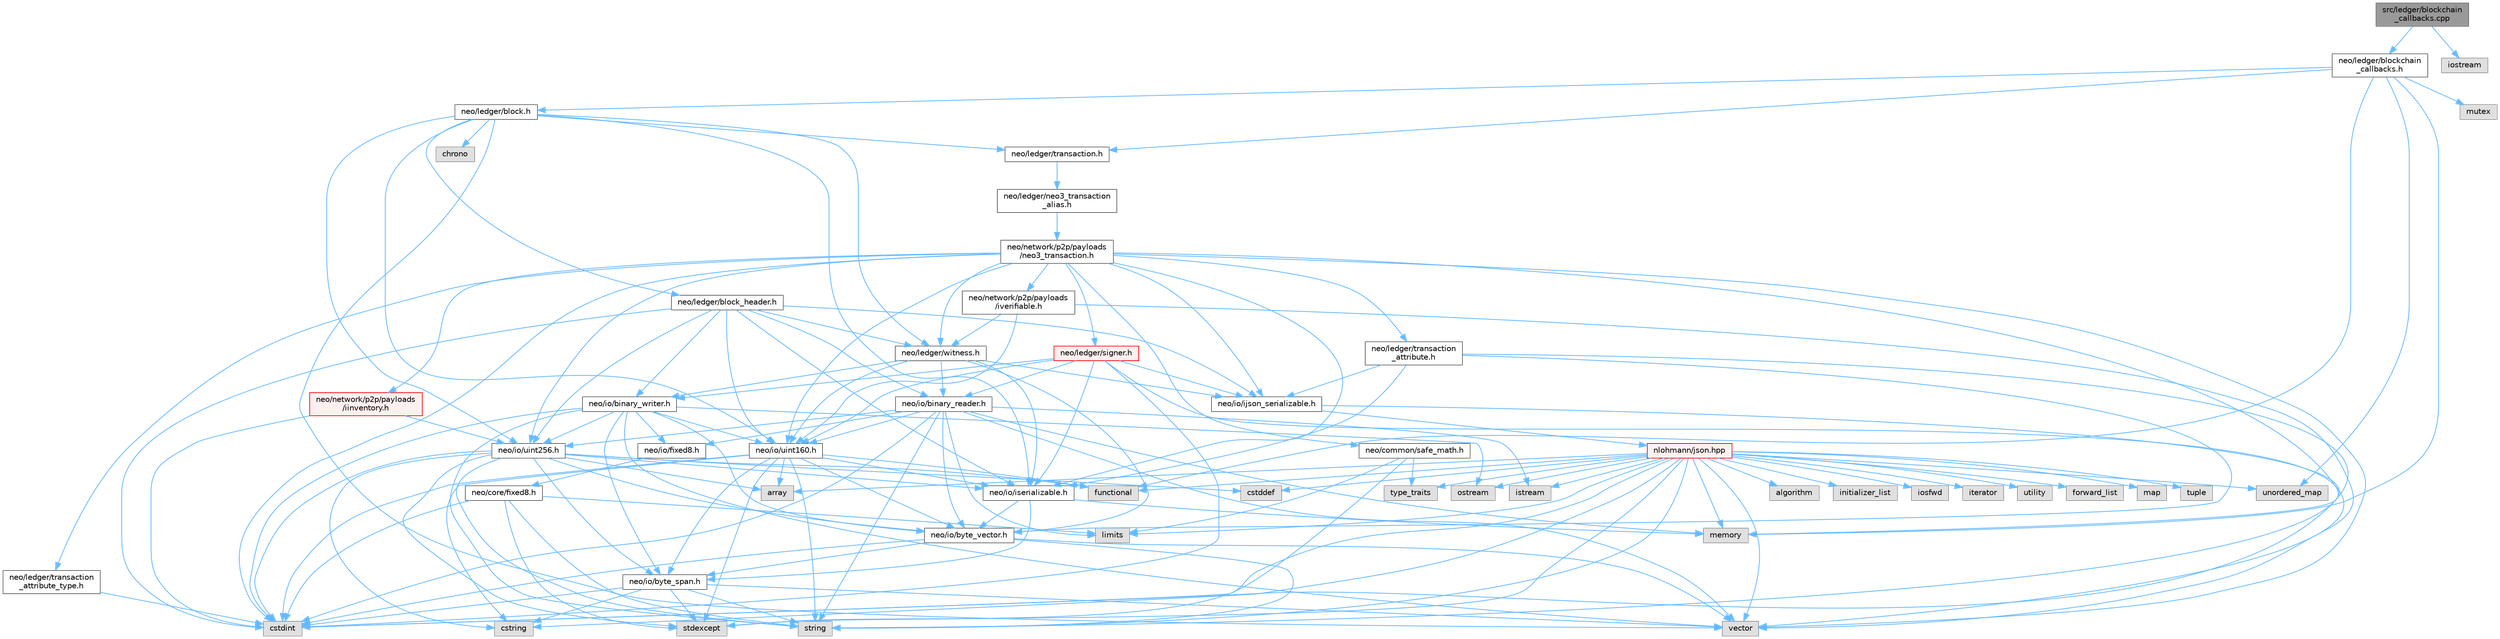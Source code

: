 digraph "src/ledger/blockchain_callbacks.cpp"
{
 // LATEX_PDF_SIZE
  bgcolor="transparent";
  edge [fontname=Helvetica,fontsize=10,labelfontname=Helvetica,labelfontsize=10];
  node [fontname=Helvetica,fontsize=10,shape=box,height=0.2,width=0.4];
  Node1 [id="Node000001",label="src/ledger/blockchain\l_callbacks.cpp",height=0.2,width=0.4,color="gray40", fillcolor="grey60", style="filled", fontcolor="black",tooltip=" "];
  Node1 -> Node2 [id="edge146_Node000001_Node000002",color="steelblue1",style="solid",tooltip=" "];
  Node2 [id="Node000002",label="neo/ledger/blockchain\l_callbacks.h",height=0.2,width=0.4,color="grey40", fillcolor="white", style="filled",URL="$blockchain__callbacks_8h.html",tooltip=" "];
  Node2 -> Node3 [id="edge147_Node000002_Node000003",color="steelblue1",style="solid",tooltip=" "];
  Node3 [id="Node000003",label="neo/ledger/block.h",height=0.2,width=0.4,color="grey40", fillcolor="white", style="filled",URL="$ledger_2block_8h.html",tooltip=" "];
  Node3 -> Node4 [id="edge148_Node000003_Node000004",color="steelblue1",style="solid",tooltip=" "];
  Node4 [id="Node000004",label="neo/io/iserializable.h",height=0.2,width=0.4,color="grey40", fillcolor="white", style="filled",URL="$iserializable_8h.html",tooltip=" "];
  Node4 -> Node5 [id="edge149_Node000004_Node000005",color="steelblue1",style="solid",tooltip=" "];
  Node5 [id="Node000005",label="neo/io/byte_span.h",height=0.2,width=0.4,color="grey40", fillcolor="white", style="filled",URL="$io_2byte__span_8h.html",tooltip=" "];
  Node5 -> Node6 [id="edge150_Node000005_Node000006",color="steelblue1",style="solid",tooltip=" "];
  Node6 [id="Node000006",label="cstdint",height=0.2,width=0.4,color="grey60", fillcolor="#E0E0E0", style="filled",tooltip=" "];
  Node5 -> Node7 [id="edge151_Node000005_Node000007",color="steelblue1",style="solid",tooltip=" "];
  Node7 [id="Node000007",label="cstring",height=0.2,width=0.4,color="grey60", fillcolor="#E0E0E0", style="filled",tooltip=" "];
  Node5 -> Node8 [id="edge152_Node000005_Node000008",color="steelblue1",style="solid",tooltip=" "];
  Node8 [id="Node000008",label="stdexcept",height=0.2,width=0.4,color="grey60", fillcolor="#E0E0E0", style="filled",tooltip=" "];
  Node5 -> Node9 [id="edge153_Node000005_Node000009",color="steelblue1",style="solid",tooltip=" "];
  Node9 [id="Node000009",label="string",height=0.2,width=0.4,color="grey60", fillcolor="#E0E0E0", style="filled",tooltip=" "];
  Node5 -> Node10 [id="edge154_Node000005_Node000010",color="steelblue1",style="solid",tooltip=" "];
  Node10 [id="Node000010",label="vector",height=0.2,width=0.4,color="grey60", fillcolor="#E0E0E0", style="filled",tooltip=" "];
  Node4 -> Node11 [id="edge155_Node000004_Node000011",color="steelblue1",style="solid",tooltip=" "];
  Node11 [id="Node000011",label="neo/io/byte_vector.h",height=0.2,width=0.4,color="grey40", fillcolor="white", style="filled",URL="$io_2byte__vector_8h.html",tooltip=" "];
  Node11 -> Node5 [id="edge156_Node000011_Node000005",color="steelblue1",style="solid",tooltip=" "];
  Node11 -> Node6 [id="edge157_Node000011_Node000006",color="steelblue1",style="solid",tooltip=" "];
  Node11 -> Node9 [id="edge158_Node000011_Node000009",color="steelblue1",style="solid",tooltip=" "];
  Node11 -> Node10 [id="edge159_Node000011_Node000010",color="steelblue1",style="solid",tooltip=" "];
  Node4 -> Node12 [id="edge160_Node000004_Node000012",color="steelblue1",style="solid",tooltip=" "];
  Node12 [id="Node000012",label="memory",height=0.2,width=0.4,color="grey60", fillcolor="#E0E0E0", style="filled",tooltip=" "];
  Node3 -> Node13 [id="edge161_Node000003_Node000013",color="steelblue1",style="solid",tooltip=" "];
  Node13 [id="Node000013",label="neo/io/uint160.h",height=0.2,width=0.4,color="grey40", fillcolor="white", style="filled",URL="$uint160_8h.html",tooltip=" "];
  Node13 -> Node5 [id="edge162_Node000013_Node000005",color="steelblue1",style="solid",tooltip=" "];
  Node13 -> Node11 [id="edge163_Node000013_Node000011",color="steelblue1",style="solid",tooltip=" "];
  Node13 -> Node4 [id="edge164_Node000013_Node000004",color="steelblue1",style="solid",tooltip=" "];
  Node13 -> Node14 [id="edge165_Node000013_Node000014",color="steelblue1",style="solid",tooltip=" "];
  Node14 [id="Node000014",label="array",height=0.2,width=0.4,color="grey60", fillcolor="#E0E0E0", style="filled",tooltip=" "];
  Node13 -> Node6 [id="edge166_Node000013_Node000006",color="steelblue1",style="solid",tooltip=" "];
  Node13 -> Node7 [id="edge167_Node000013_Node000007",color="steelblue1",style="solid",tooltip=" "];
  Node13 -> Node15 [id="edge168_Node000013_Node000015",color="steelblue1",style="solid",tooltip=" "];
  Node15 [id="Node000015",label="functional",height=0.2,width=0.4,color="grey60", fillcolor="#E0E0E0", style="filled",tooltip=" "];
  Node13 -> Node8 [id="edge169_Node000013_Node000008",color="steelblue1",style="solid",tooltip=" "];
  Node13 -> Node9 [id="edge170_Node000013_Node000009",color="steelblue1",style="solid",tooltip=" "];
  Node3 -> Node16 [id="edge171_Node000003_Node000016",color="steelblue1",style="solid",tooltip=" "];
  Node16 [id="Node000016",label="neo/io/uint256.h",height=0.2,width=0.4,color="grey40", fillcolor="white", style="filled",URL="$uint256_8h.html",tooltip=" "];
  Node16 -> Node5 [id="edge172_Node000016_Node000005",color="steelblue1",style="solid",tooltip=" "];
  Node16 -> Node11 [id="edge173_Node000016_Node000011",color="steelblue1",style="solid",tooltip=" "];
  Node16 -> Node4 [id="edge174_Node000016_Node000004",color="steelblue1",style="solid",tooltip=" "];
  Node16 -> Node14 [id="edge175_Node000016_Node000014",color="steelblue1",style="solid",tooltip=" "];
  Node16 -> Node17 [id="edge176_Node000016_Node000017",color="steelblue1",style="solid",tooltip=" "];
  Node17 [id="Node000017",label="cstddef",height=0.2,width=0.4,color="grey60", fillcolor="#E0E0E0", style="filled",tooltip=" "];
  Node16 -> Node6 [id="edge177_Node000016_Node000006",color="steelblue1",style="solid",tooltip=" "];
  Node16 -> Node7 [id="edge178_Node000016_Node000007",color="steelblue1",style="solid",tooltip=" "];
  Node16 -> Node15 [id="edge179_Node000016_Node000015",color="steelblue1",style="solid",tooltip=" "];
  Node16 -> Node8 [id="edge180_Node000016_Node000008",color="steelblue1",style="solid",tooltip=" "];
  Node16 -> Node9 [id="edge181_Node000016_Node000009",color="steelblue1",style="solid",tooltip=" "];
  Node3 -> Node18 [id="edge182_Node000003_Node000018",color="steelblue1",style="solid",tooltip=" "];
  Node18 [id="Node000018",label="neo/ledger/block_header.h",height=0.2,width=0.4,color="grey40", fillcolor="white", style="filled",URL="$block__header_8h.html",tooltip=" "];
  Node18 -> Node19 [id="edge183_Node000018_Node000019",color="steelblue1",style="solid",tooltip=" "];
  Node19 [id="Node000019",label="neo/io/binary_reader.h",height=0.2,width=0.4,color="grey40", fillcolor="white", style="filled",URL="$binary__reader_8h.html",tooltip=" "];
  Node19 -> Node11 [id="edge184_Node000019_Node000011",color="steelblue1",style="solid",tooltip=" "];
  Node19 -> Node20 [id="edge185_Node000019_Node000020",color="steelblue1",style="solid",tooltip=" "];
  Node20 [id="Node000020",label="neo/io/fixed8.h",height=0.2,width=0.4,color="grey40", fillcolor="white", style="filled",URL="$io_2fixed8_8h.html",tooltip=" "];
  Node20 -> Node21 [id="edge186_Node000020_Node000021",color="steelblue1",style="solid",tooltip=" "];
  Node21 [id="Node000021",label="neo/core/fixed8.h",height=0.2,width=0.4,color="grey40", fillcolor="white", style="filled",URL="$core_2fixed8_8h.html",tooltip=" "];
  Node21 -> Node6 [id="edge187_Node000021_Node000006",color="steelblue1",style="solid",tooltip=" "];
  Node21 -> Node22 [id="edge188_Node000021_Node000022",color="steelblue1",style="solid",tooltip=" "];
  Node22 [id="Node000022",label="limits",height=0.2,width=0.4,color="grey60", fillcolor="#E0E0E0", style="filled",tooltip=" "];
  Node21 -> Node8 [id="edge189_Node000021_Node000008",color="steelblue1",style="solid",tooltip=" "];
  Node21 -> Node9 [id="edge190_Node000021_Node000009",color="steelblue1",style="solid",tooltip=" "];
  Node19 -> Node13 [id="edge191_Node000019_Node000013",color="steelblue1",style="solid",tooltip=" "];
  Node19 -> Node16 [id="edge192_Node000019_Node000016",color="steelblue1",style="solid",tooltip=" "];
  Node19 -> Node6 [id="edge193_Node000019_Node000006",color="steelblue1",style="solid",tooltip=" "];
  Node19 -> Node23 [id="edge194_Node000019_Node000023",color="steelblue1",style="solid",tooltip=" "];
  Node23 [id="Node000023",label="istream",height=0.2,width=0.4,color="grey60", fillcolor="#E0E0E0", style="filled",tooltip=" "];
  Node19 -> Node22 [id="edge195_Node000019_Node000022",color="steelblue1",style="solid",tooltip=" "];
  Node19 -> Node12 [id="edge196_Node000019_Node000012",color="steelblue1",style="solid",tooltip=" "];
  Node19 -> Node9 [id="edge197_Node000019_Node000009",color="steelblue1",style="solid",tooltip=" "];
  Node19 -> Node10 [id="edge198_Node000019_Node000010",color="steelblue1",style="solid",tooltip=" "];
  Node18 -> Node24 [id="edge199_Node000018_Node000024",color="steelblue1",style="solid",tooltip=" "];
  Node24 [id="Node000024",label="neo/io/binary_writer.h",height=0.2,width=0.4,color="grey40", fillcolor="white", style="filled",URL="$binary__writer_8h.html",tooltip=" "];
  Node24 -> Node5 [id="edge200_Node000024_Node000005",color="steelblue1",style="solid",tooltip=" "];
  Node24 -> Node11 [id="edge201_Node000024_Node000011",color="steelblue1",style="solid",tooltip=" "];
  Node24 -> Node20 [id="edge202_Node000024_Node000020",color="steelblue1",style="solid",tooltip=" "];
  Node24 -> Node13 [id="edge203_Node000024_Node000013",color="steelblue1",style="solid",tooltip=" "];
  Node24 -> Node16 [id="edge204_Node000024_Node000016",color="steelblue1",style="solid",tooltip=" "];
  Node24 -> Node6 [id="edge205_Node000024_Node000006",color="steelblue1",style="solid",tooltip=" "];
  Node24 -> Node25 [id="edge206_Node000024_Node000025",color="steelblue1",style="solid",tooltip=" "];
  Node25 [id="Node000025",label="ostream",height=0.2,width=0.4,color="grey60", fillcolor="#E0E0E0", style="filled",tooltip=" "];
  Node24 -> Node9 [id="edge207_Node000024_Node000009",color="steelblue1",style="solid",tooltip=" "];
  Node24 -> Node10 [id="edge208_Node000024_Node000010",color="steelblue1",style="solid",tooltip=" "];
  Node18 -> Node26 [id="edge209_Node000018_Node000026",color="steelblue1",style="solid",tooltip=" "];
  Node26 [id="Node000026",label="neo/io/ijson_serializable.h",height=0.2,width=0.4,color="grey40", fillcolor="white", style="filled",URL="$ijson__serializable_8h.html",tooltip=" "];
  Node26 -> Node27 [id="edge210_Node000026_Node000027",color="steelblue1",style="solid",tooltip=" "];
  Node27 [id="Node000027",label="nlohmann/json.hpp",height=0.2,width=0.4,color="red", fillcolor="#FFF0F0", style="filled",URL="$json_8hpp.html",tooltip=" "];
  Node27 -> Node28 [id="edge211_Node000027_Node000028",color="steelblue1",style="solid",tooltip=" "];
  Node28 [id="Node000028",label="algorithm",height=0.2,width=0.4,color="grey60", fillcolor="#E0E0E0", style="filled",tooltip=" "];
  Node27 -> Node17 [id="edge212_Node000027_Node000017",color="steelblue1",style="solid",tooltip=" "];
  Node27 -> Node15 [id="edge213_Node000027_Node000015",color="steelblue1",style="solid",tooltip=" "];
  Node27 -> Node29 [id="edge214_Node000027_Node000029",color="steelblue1",style="solid",tooltip=" "];
  Node29 [id="Node000029",label="initializer_list",height=0.2,width=0.4,color="grey60", fillcolor="#E0E0E0", style="filled",tooltip=" "];
  Node27 -> Node30 [id="edge215_Node000027_Node000030",color="steelblue1",style="solid",tooltip=" "];
  Node30 [id="Node000030",label="iosfwd",height=0.2,width=0.4,color="grey60", fillcolor="#E0E0E0", style="filled",tooltip=" "];
  Node27 -> Node31 [id="edge216_Node000027_Node000031",color="steelblue1",style="solid",tooltip=" "];
  Node31 [id="Node000031",label="iterator",height=0.2,width=0.4,color="grey60", fillcolor="#E0E0E0", style="filled",tooltip=" "];
  Node27 -> Node12 [id="edge217_Node000027_Node000012",color="steelblue1",style="solid",tooltip=" "];
  Node27 -> Node9 [id="edge218_Node000027_Node000009",color="steelblue1",style="solid",tooltip=" "];
  Node27 -> Node32 [id="edge219_Node000027_Node000032",color="steelblue1",style="solid",tooltip=" "];
  Node32 [id="Node000032",label="utility",height=0.2,width=0.4,color="grey60", fillcolor="#E0E0E0", style="filled",tooltip=" "];
  Node27 -> Node10 [id="edge220_Node000027_Node000010",color="steelblue1",style="solid",tooltip=" "];
  Node27 -> Node14 [id="edge221_Node000027_Node000014",color="steelblue1",style="solid",tooltip=" "];
  Node27 -> Node33 [id="edge222_Node000027_Node000033",color="steelblue1",style="solid",tooltip=" "];
  Node33 [id="Node000033",label="forward_list",height=0.2,width=0.4,color="grey60", fillcolor="#E0E0E0", style="filled",tooltip=" "];
  Node27 -> Node34 [id="edge223_Node000027_Node000034",color="steelblue1",style="solid",tooltip=" "];
  Node34 [id="Node000034",label="map",height=0.2,width=0.4,color="grey60", fillcolor="#E0E0E0", style="filled",tooltip=" "];
  Node27 -> Node35 [id="edge224_Node000027_Node000035",color="steelblue1",style="solid",tooltip=" "];
  Node35 [id="Node000035",label="tuple",height=0.2,width=0.4,color="grey60", fillcolor="#E0E0E0", style="filled",tooltip=" "];
  Node27 -> Node36 [id="edge225_Node000027_Node000036",color="steelblue1",style="solid",tooltip=" "];
  Node36 [id="Node000036",label="type_traits",height=0.2,width=0.4,color="grey60", fillcolor="#E0E0E0", style="filled",tooltip=" "];
  Node27 -> Node37 [id="edge226_Node000027_Node000037",color="steelblue1",style="solid",tooltip=" "];
  Node37 [id="Node000037",label="unordered_map",height=0.2,width=0.4,color="grey60", fillcolor="#E0E0E0", style="filled",tooltip=" "];
  Node27 -> Node8 [id="edge227_Node000027_Node000008",color="steelblue1",style="solid",tooltip=" "];
  Node27 -> Node6 [id="edge228_Node000027_Node000006",color="steelblue1",style="solid",tooltip=" "];
  Node27 -> Node22 [id="edge229_Node000027_Node000022",color="steelblue1",style="solid",tooltip=" "];
  Node27 -> Node7 [id="edge230_Node000027_Node000007",color="steelblue1",style="solid",tooltip=" "];
  Node27 -> Node23 [id="edge231_Node000027_Node000023",color="steelblue1",style="solid",tooltip=" "];
  Node27 -> Node25 [id="edge232_Node000027_Node000025",color="steelblue1",style="solid",tooltip=" "];
  Node26 -> Node9 [id="edge233_Node000026_Node000009",color="steelblue1",style="solid",tooltip=" "];
  Node18 -> Node4 [id="edge234_Node000018_Node000004",color="steelblue1",style="solid",tooltip=" "];
  Node18 -> Node13 [id="edge235_Node000018_Node000013",color="steelblue1",style="solid",tooltip=" "];
  Node18 -> Node16 [id="edge236_Node000018_Node000016",color="steelblue1",style="solid",tooltip=" "];
  Node18 -> Node50 [id="edge237_Node000018_Node000050",color="steelblue1",style="solid",tooltip=" "];
  Node50 [id="Node000050",label="neo/ledger/witness.h",height=0.2,width=0.4,color="grey40", fillcolor="white", style="filled",URL="$ledger_2witness_8h.html",tooltip=" "];
  Node50 -> Node19 [id="edge238_Node000050_Node000019",color="steelblue1",style="solid",tooltip=" "];
  Node50 -> Node24 [id="edge239_Node000050_Node000024",color="steelblue1",style="solid",tooltip=" "];
  Node50 -> Node11 [id="edge240_Node000050_Node000011",color="steelblue1",style="solid",tooltip=" "];
  Node50 -> Node26 [id="edge241_Node000050_Node000026",color="steelblue1",style="solid",tooltip=" "];
  Node50 -> Node4 [id="edge242_Node000050_Node000004",color="steelblue1",style="solid",tooltip=" "];
  Node50 -> Node13 [id="edge243_Node000050_Node000013",color="steelblue1",style="solid",tooltip=" "];
  Node18 -> Node6 [id="edge244_Node000018_Node000006",color="steelblue1",style="solid",tooltip=" "];
  Node3 -> Node51 [id="edge245_Node000003_Node000051",color="steelblue1",style="solid",tooltip=" "];
  Node51 [id="Node000051",label="neo/ledger/transaction.h",height=0.2,width=0.4,color="grey40", fillcolor="white", style="filled",URL="$ledger_2transaction_8h.html",tooltip=" "];
  Node51 -> Node52 [id="edge246_Node000051_Node000052",color="steelblue1",style="solid",tooltip=" "];
  Node52 [id="Node000052",label="neo/ledger/neo3_transaction\l_alias.h",height=0.2,width=0.4,color="grey40", fillcolor="white", style="filled",URL="$neo3__transaction__alias_8h.html",tooltip=" "];
  Node52 -> Node53 [id="edge247_Node000052_Node000053",color="steelblue1",style="solid",tooltip=" "];
  Node53 [id="Node000053",label="neo/network/p2p/payloads\l/neo3_transaction.h",height=0.2,width=0.4,color="grey40", fillcolor="white", style="filled",URL="$neo3__transaction_8h.html",tooltip=" "];
  Node53 -> Node54 [id="edge248_Node000053_Node000054",color="steelblue1",style="solid",tooltip=" "];
  Node54 [id="Node000054",label="neo/common/safe_math.h",height=0.2,width=0.4,color="grey40", fillcolor="white", style="filled",URL="$safe__math_8h.html",tooltip=" "];
  Node54 -> Node22 [id="edge249_Node000054_Node000022",color="steelblue1",style="solid",tooltip=" "];
  Node54 -> Node8 [id="edge250_Node000054_Node000008",color="steelblue1",style="solid",tooltip=" "];
  Node54 -> Node36 [id="edge251_Node000054_Node000036",color="steelblue1",style="solid",tooltip=" "];
  Node53 -> Node26 [id="edge252_Node000053_Node000026",color="steelblue1",style="solid",tooltip=" "];
  Node53 -> Node4 [id="edge253_Node000053_Node000004",color="steelblue1",style="solid",tooltip=" "];
  Node53 -> Node13 [id="edge254_Node000053_Node000013",color="steelblue1",style="solid",tooltip=" "];
  Node53 -> Node16 [id="edge255_Node000053_Node000016",color="steelblue1",style="solid",tooltip=" "];
  Node53 -> Node55 [id="edge256_Node000053_Node000055",color="steelblue1",style="solid",tooltip=" "];
  Node55 [id="Node000055",label="neo/ledger/signer.h",height=0.2,width=0.4,color="red", fillcolor="#FFF0F0", style="filled",URL="$signer_8h.html",tooltip=" "];
  Node55 -> Node19 [id="edge257_Node000055_Node000019",color="steelblue1",style="solid",tooltip=" "];
  Node55 -> Node24 [id="edge258_Node000055_Node000024",color="steelblue1",style="solid",tooltip=" "];
  Node55 -> Node26 [id="edge259_Node000055_Node000026",color="steelblue1",style="solid",tooltip=" "];
  Node55 -> Node4 [id="edge260_Node000055_Node000004",color="steelblue1",style="solid",tooltip=" "];
  Node55 -> Node13 [id="edge261_Node000055_Node000013",color="steelblue1",style="solid",tooltip=" "];
  Node55 -> Node6 [id="edge262_Node000055_Node000006",color="steelblue1",style="solid",tooltip=" "];
  Node55 -> Node10 [id="edge263_Node000055_Node000010",color="steelblue1",style="solid",tooltip=" "];
  Node53 -> Node61 [id="edge264_Node000053_Node000061",color="steelblue1",style="solid",tooltip=" "];
  Node61 [id="Node000061",label="neo/ledger/transaction\l_attribute.h",height=0.2,width=0.4,color="grey40", fillcolor="white", style="filled",URL="$transaction__attribute_8h.html",tooltip=" "];
  Node61 -> Node11 [id="edge265_Node000061_Node000011",color="steelblue1",style="solid",tooltip=" "];
  Node61 -> Node26 [id="edge266_Node000061_Node000026",color="steelblue1",style="solid",tooltip=" "];
  Node61 -> Node4 [id="edge267_Node000061_Node000004",color="steelblue1",style="solid",tooltip=" "];
  Node61 -> Node6 [id="edge268_Node000061_Node000006",color="steelblue1",style="solid",tooltip=" "];
  Node53 -> Node62 [id="edge269_Node000053_Node000062",color="steelblue1",style="solid",tooltip=" "];
  Node62 [id="Node000062",label="neo/ledger/transaction\l_attribute_type.h",height=0.2,width=0.4,color="grey40", fillcolor="white", style="filled",URL="$transaction__attribute__type_8h.html",tooltip=" "];
  Node62 -> Node6 [id="edge270_Node000062_Node000006",color="steelblue1",style="solid",tooltip=" "];
  Node53 -> Node50 [id="edge271_Node000053_Node000050",color="steelblue1",style="solid",tooltip=" "];
  Node53 -> Node63 [id="edge272_Node000053_Node000063",color="steelblue1",style="solid",tooltip=" "];
  Node63 [id="Node000063",label="neo/network/p2p/payloads\l/iinventory.h",height=0.2,width=0.4,color="red", fillcolor="#FFF0F0", style="filled",URL="$payloads_2iinventory_8h.html",tooltip=" "];
  Node63 -> Node16 [id="edge273_Node000063_Node000016",color="steelblue1",style="solid",tooltip=" "];
  Node63 -> Node6 [id="edge274_Node000063_Node000006",color="steelblue1",style="solid",tooltip=" "];
  Node53 -> Node65 [id="edge275_Node000053_Node000065",color="steelblue1",style="solid",tooltip=" "];
  Node65 [id="Node000065",label="neo/network/p2p/payloads\l/iverifiable.h",height=0.2,width=0.4,color="grey40", fillcolor="white", style="filled",URL="$iverifiable_8h.html",tooltip=" "];
  Node65 -> Node13 [id="edge276_Node000065_Node000013",color="steelblue1",style="solid",tooltip=" "];
  Node65 -> Node50 [id="edge277_Node000065_Node000050",color="steelblue1",style="solid",tooltip=" "];
  Node65 -> Node10 [id="edge278_Node000065_Node000010",color="steelblue1",style="solid",tooltip=" "];
  Node53 -> Node6 [id="edge279_Node000053_Node000006",color="steelblue1",style="solid",tooltip=" "];
  Node53 -> Node12 [id="edge280_Node000053_Node000012",color="steelblue1",style="solid",tooltip=" "];
  Node53 -> Node10 [id="edge281_Node000053_Node000010",color="steelblue1",style="solid",tooltip=" "];
  Node3 -> Node50 [id="edge282_Node000003_Node000050",color="steelblue1",style="solid",tooltip=" "];
  Node3 -> Node66 [id="edge283_Node000003_Node000066",color="steelblue1",style="solid",tooltip=" "];
  Node66 [id="Node000066",label="chrono",height=0.2,width=0.4,color="grey60", fillcolor="#E0E0E0", style="filled",tooltip=" "];
  Node3 -> Node10 [id="edge284_Node000003_Node000010",color="steelblue1",style="solid",tooltip=" "];
  Node2 -> Node51 [id="edge285_Node000002_Node000051",color="steelblue1",style="solid",tooltip=" "];
  Node2 -> Node15 [id="edge286_Node000002_Node000015",color="steelblue1",style="solid",tooltip=" "];
  Node2 -> Node12 [id="edge287_Node000002_Node000012",color="steelblue1",style="solid",tooltip=" "];
  Node2 -> Node67 [id="edge288_Node000002_Node000067",color="steelblue1",style="solid",tooltip=" "];
  Node67 [id="Node000067",label="mutex",height=0.2,width=0.4,color="grey60", fillcolor="#E0E0E0", style="filled",tooltip=" "];
  Node2 -> Node37 [id="edge289_Node000002_Node000037",color="steelblue1",style="solid",tooltip=" "];
  Node1 -> Node68 [id="edge290_Node000001_Node000068",color="steelblue1",style="solid",tooltip=" "];
  Node68 [id="Node000068",label="iostream",height=0.2,width=0.4,color="grey60", fillcolor="#E0E0E0", style="filled",tooltip=" "];
}
